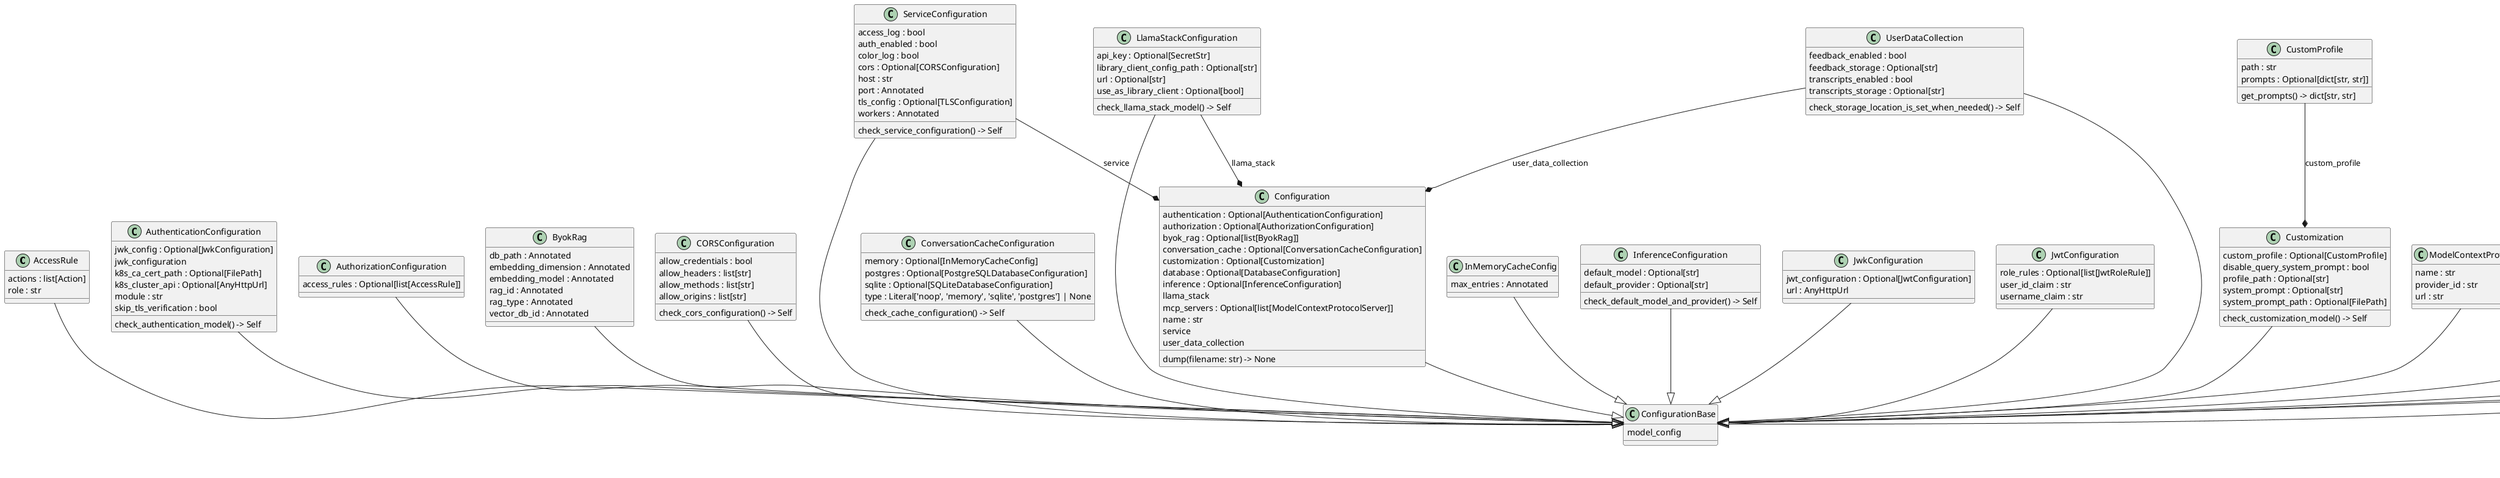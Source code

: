 @startuml classes
set namespaceSeparator none
class "AccessRule" as src.models.config.AccessRule {
  actions : list[Action]
  role : str
}
class "Action" as src.models.config.Action {
  name
}
class "AuthenticationConfiguration" as src.models.config.AuthenticationConfiguration {
  jwk_config : Optional[JwkConfiguration]
  jwk_configuration
  k8s_ca_cert_path : Optional[FilePath]
  k8s_cluster_api : Optional[AnyHttpUrl]
  module : str
  skip_tls_verification : bool
  check_authentication_model() -> Self
}
class "AuthorizationConfiguration" as src.models.config.AuthorizationConfiguration {
  access_rules : Optional[list[AccessRule]]
}
class "ByokRag" as src.models.config.ByokRag {
  db_path : Annotated
  embedding_dimension : Annotated
  embedding_model : Annotated
  rag_id : Annotated
  rag_type : Annotated
  vector_db_id : Annotated
}
class "CORSConfiguration" as src.models.config.CORSConfiguration {
  allow_credentials : bool
  allow_headers : list[str]
  allow_methods : list[str]
  allow_origins : list[str]
  check_cors_configuration() -> Self
}
class "Configuration" as src.models.config.Configuration {
  authentication : Optional[AuthenticationConfiguration]
  authorization : Optional[AuthorizationConfiguration]
  byok_rag : Optional[list[ByokRag]]
  conversation_cache : Optional[ConversationCacheConfiguration]
  customization : Optional[Customization]
  database : Optional[DatabaseConfiguration]
  inference : Optional[InferenceConfiguration]
  llama_stack
  mcp_servers : Optional[list[ModelContextProtocolServer]]
  name : str
  service
  user_data_collection
  dump(filename: str) -> None
}
class "ConfigurationBase" as src.models.config.ConfigurationBase {
  model_config
}
class "ConversationCacheConfiguration" as src.models.config.ConversationCacheConfiguration {
  memory : Optional[InMemoryCacheConfig]
  postgres : Optional[PostgreSQLDatabaseConfiguration]
  sqlite : Optional[SQLiteDatabaseConfiguration]
  type : Literal['noop', 'memory', 'sqlite', 'postgres'] | None
  check_cache_configuration() -> Self
}
class "CustomProfile" as src.models.config.CustomProfile {
  path : str
  prompts : Optional[dict[str, str]]
  get_prompts() -> dict[str, str]
}
class "Customization" as src.models.config.Customization {
  custom_profile : Optional[CustomProfile]
  disable_query_system_prompt : bool
  profile_path : Optional[str]
  system_prompt : Optional[str]
  system_prompt_path : Optional[FilePath]
  check_customization_model() -> Self
}
class "DatabaseConfiguration" as src.models.config.DatabaseConfiguration {
  config
  db_type
  postgres : Optional[PostgreSQLDatabaseConfiguration]
  sqlite : Optional[SQLiteDatabaseConfiguration]
  check_database_configuration() -> Self
}
class "InMemoryCacheConfig" as src.models.config.InMemoryCacheConfig {
  max_entries : Annotated
}
class "InferenceConfiguration" as src.models.config.InferenceConfiguration {
  default_model : Optional[str]
  default_provider : Optional[str]
  check_default_model_and_provider() -> Self
}
class "JsonPathOperator" as src.models.config.JsonPathOperator {
  name
}
class "JwkConfiguration" as src.models.config.JwkConfiguration {
  jwt_configuration : Optional[JwtConfiguration]
  url : AnyHttpUrl
}
class "JwtConfiguration" as src.models.config.JwtConfiguration {
  role_rules : Optional[list[JwtRoleRule]]
  user_id_claim : str
  username_claim : str
}
class "JwtRoleRule" as src.models.config.JwtRoleRule {
  compiled_regex
  jsonpath : str
  negate : bool
  operator
  roles : list[str]
  value : Any
  check_jsonpath() -> Self
  check_regex_pattern() -> Self
  check_roles() -> Self
}
class "LlamaStackConfiguration" as src.models.config.LlamaStackConfiguration {
  api_key : Optional[SecretStr]
  library_client_config_path : Optional[str]
  url : Optional[str]
  use_as_library_client : Optional[bool]
  check_llama_stack_model() -> Self
}
class "ModelContextProtocolServer" as src.models.config.ModelContextProtocolServer {
  name : str
  provider_id : str
  url : str
}
class "PostgreSQLDatabaseConfiguration" as src.models.config.PostgreSQLDatabaseConfiguration {
  ca_cert_path : Optional[FilePath]
  db : str
  gss_encmode : str
  host : str
  namespace : Optional[str]
  password : SecretStr
  port : Annotated
  ssl_mode : str
  user : str
  check_postgres_configuration() -> Self
}
class "SQLiteDatabaseConfiguration" as src.models.config.SQLiteDatabaseConfiguration {
  db_path : str
}
class "ServiceConfiguration" as src.models.config.ServiceConfiguration {
  access_log : bool
  auth_enabled : bool
  color_log : bool
  cors : Optional[CORSConfiguration]
  host : str
  port : Annotated
  tls_config : Optional[TLSConfiguration]
  workers : Annotated
  check_service_configuration() -> Self
}
class "TLSConfiguration" as src.models.config.TLSConfiguration {
  tls_certificate_path : Optional[FilePath]
  tls_key_password : Optional[FilePath]
  tls_key_path : Optional[FilePath]
  check_tls_configuration() -> Self
}
class "UserDataCollection" as src.models.config.UserDataCollection {
  feedback_enabled : bool
  feedback_storage : Optional[str]
  transcripts_enabled : bool
  transcripts_storage : Optional[str]
  check_storage_location_is_set_when_needed() -> Self
}
src.models.config.AccessRule --|> src.models.config.ConfigurationBase
src.models.config.AuthenticationConfiguration --|> src.models.config.ConfigurationBase
src.models.config.AuthorizationConfiguration --|> src.models.config.ConfigurationBase
src.models.config.ByokRag --|> src.models.config.ConfigurationBase
src.models.config.CORSConfiguration --|> src.models.config.ConfigurationBase
src.models.config.Configuration --|> src.models.config.ConfigurationBase
src.models.config.ConversationCacheConfiguration --|> src.models.config.ConfigurationBase
src.models.config.Customization --|> src.models.config.ConfigurationBase
src.models.config.DatabaseConfiguration --|> src.models.config.ConfigurationBase
src.models.config.InMemoryCacheConfig --|> src.models.config.ConfigurationBase
src.models.config.InferenceConfiguration --|> src.models.config.ConfigurationBase
src.models.config.JwkConfiguration --|> src.models.config.ConfigurationBase
src.models.config.JwtConfiguration --|> src.models.config.ConfigurationBase
src.models.config.JwtRoleRule --|> src.models.config.ConfigurationBase
src.models.config.LlamaStackConfiguration --|> src.models.config.ConfigurationBase
src.models.config.ModelContextProtocolServer --|> src.models.config.ConfigurationBase
src.models.config.PostgreSQLDatabaseConfiguration --|> src.models.config.ConfigurationBase
src.models.config.SQLiteDatabaseConfiguration --|> src.models.config.ConfigurationBase
src.models.config.ServiceConfiguration --|> src.models.config.ConfigurationBase
src.models.config.TLSConfiguration --|> src.models.config.ConfigurationBase
src.models.config.UserDataCollection --|> src.models.config.ConfigurationBase
src.models.config.CustomProfile --* src.models.config.Customization : custom_profile
src.models.config.JsonPathOperator --* src.models.config.JwtRoleRule : operator
src.models.config.LlamaStackConfiguration --* src.models.config.Configuration : llama_stack
src.models.config.SQLiteDatabaseConfiguration --* src.models.config.DatabaseConfiguration : sqlite
src.models.config.ServiceConfiguration --* src.models.config.Configuration : service
src.models.config.UserDataCollection --* src.models.config.Configuration : user_data_collection
@enduml
